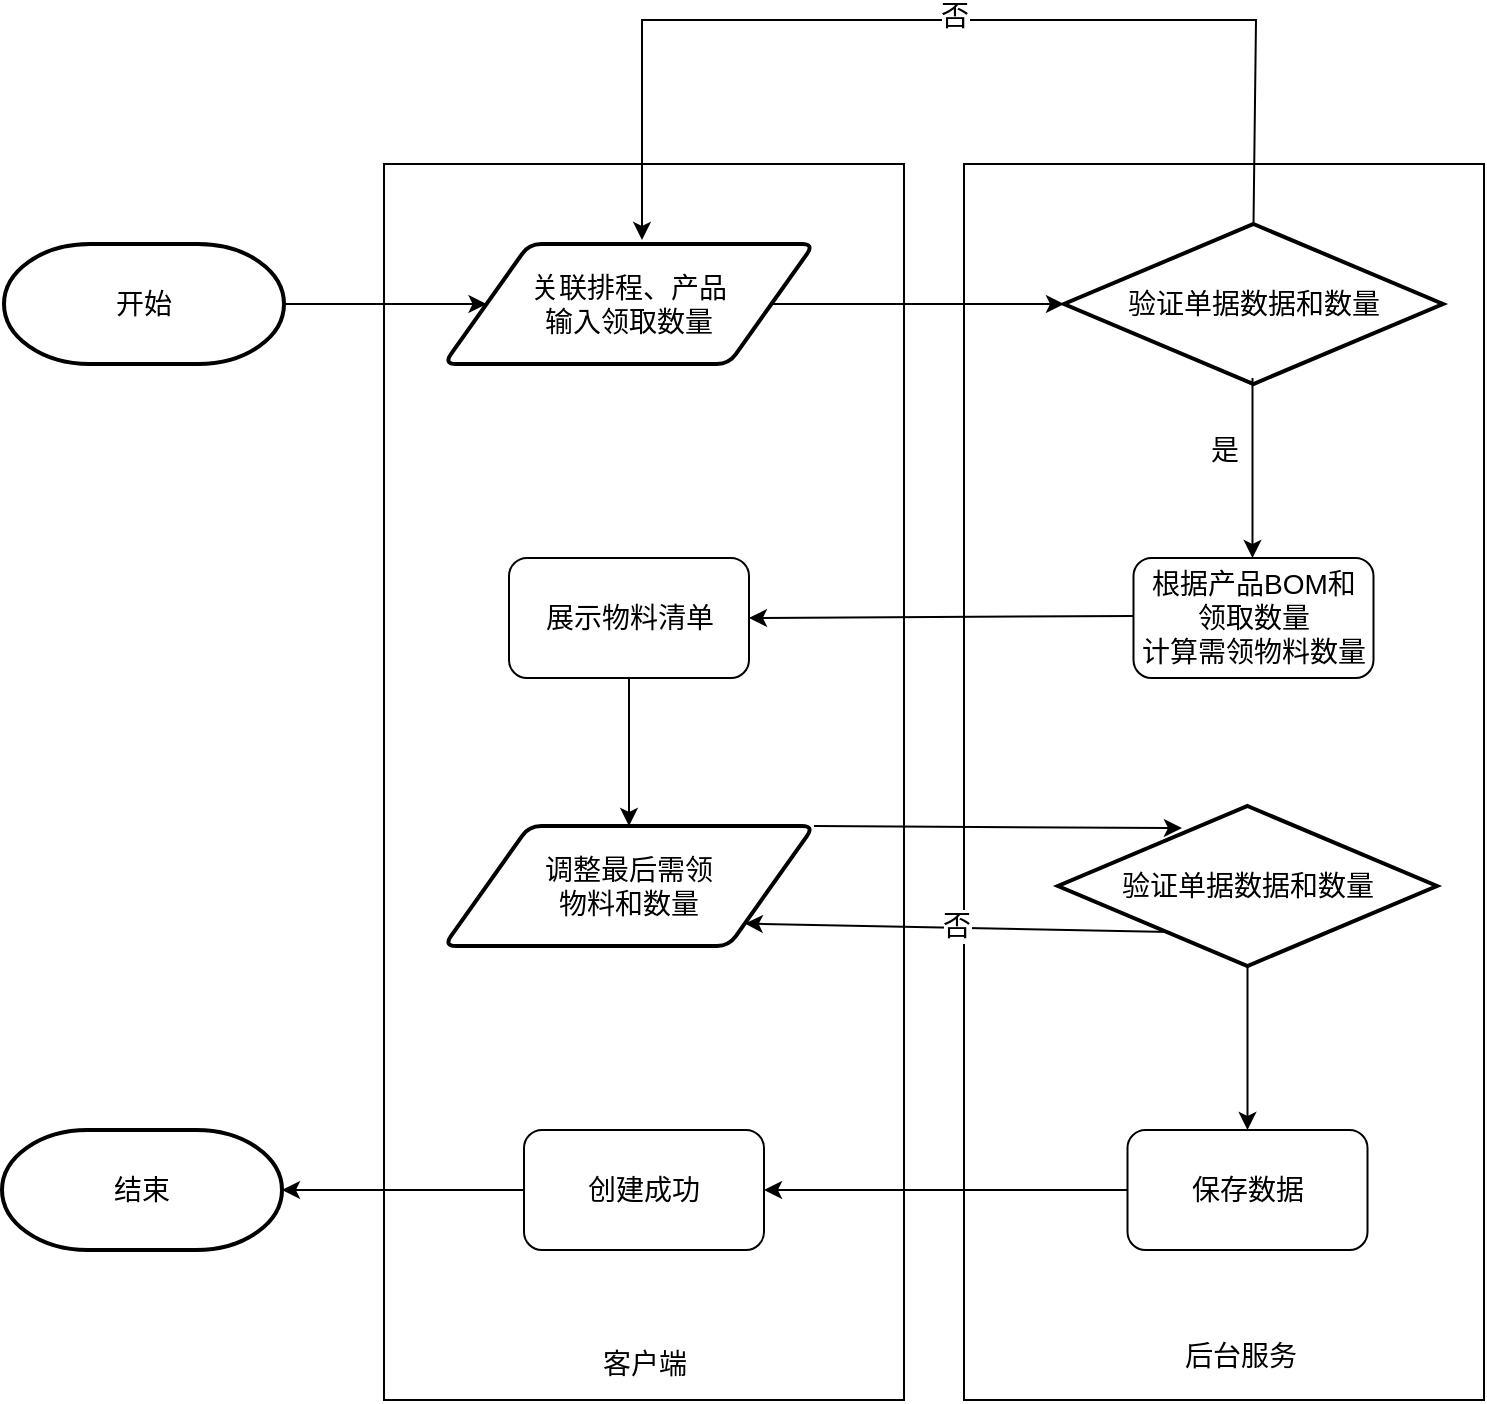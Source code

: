 <mxfile version="20.0.4" type="github">
  <diagram id="UtX-yBfO-ybP-oYsqEdY" name="第 1 页">
    <mxGraphModel dx="1422" dy="786" grid="1" gridSize="10" guides="1" tooltips="1" connect="1" arrows="1" fold="1" page="1" pageScale="1" pageWidth="1654" pageHeight="2336" math="0" shadow="0">
      <root>
        <mxCell id="0" />
        <mxCell id="1" parent="0" />
        <mxCell id="cR7EDDmq7v_sF_uvXE_5-1" value="" style="verticalLabelPosition=bottom;verticalAlign=top;html=1;shape=mxgraph.basic.rect;fillColor2=none;strokeWidth=1;size=20;indent=5;fontSize=14;" vertex="1" parent="1">
          <mxGeometry x="811" y="512" width="260" height="618" as="geometry" />
        </mxCell>
        <mxCell id="cR7EDDmq7v_sF_uvXE_5-2" value="" style="verticalLabelPosition=bottom;verticalAlign=top;html=1;shape=mxgraph.basic.rect;fillColor2=none;strokeWidth=1;size=20;indent=5;fontSize=14;" vertex="1" parent="1">
          <mxGeometry x="521" y="512" width="260" height="618" as="geometry" />
        </mxCell>
        <mxCell id="cR7EDDmq7v_sF_uvXE_5-3" value="开始" style="strokeWidth=2;html=1;shape=mxgraph.flowchart.terminator;whiteSpace=wrap;fontSize=14;" vertex="1" parent="1">
          <mxGeometry x="331" y="552" width="140" height="60" as="geometry" />
        </mxCell>
        <mxCell id="cR7EDDmq7v_sF_uvXE_5-4" value="关联排程、产品&lt;br&gt;输入领取数量" style="shape=parallelogram;html=1;strokeWidth=2;perimeter=parallelogramPerimeter;whiteSpace=wrap;rounded=1;arcSize=12;size=0.23;fontSize=14;" vertex="1" parent="1">
          <mxGeometry x="551" y="552" width="185" height="60" as="geometry" />
        </mxCell>
        <mxCell id="cR7EDDmq7v_sF_uvXE_5-5" value="验证单据数据和数量" style="strokeWidth=2;html=1;shape=mxgraph.flowchart.decision;whiteSpace=wrap;fontSize=14;" vertex="1" parent="1">
          <mxGeometry x="861" y="542" width="189.5" height="80" as="geometry" />
        </mxCell>
        <mxCell id="cR7EDDmq7v_sF_uvXE_5-6" value="结束" style="strokeWidth=2;html=1;shape=mxgraph.flowchart.terminator;whiteSpace=wrap;fontSize=14;" vertex="1" parent="1">
          <mxGeometry x="330" y="995" width="140" height="60" as="geometry" />
        </mxCell>
        <mxCell id="cR7EDDmq7v_sF_uvXE_5-7" value="是" style="text;html=1;align=center;verticalAlign=middle;resizable=0;points=[];autosize=1;strokeColor=none;fillColor=none;fontSize=14;" vertex="1" parent="1">
          <mxGeometry x="921" y="640" width="40" height="30" as="geometry" />
        </mxCell>
        <mxCell id="cR7EDDmq7v_sF_uvXE_5-8" value="根据产品BOM和&lt;br&gt;领取数量&lt;br&gt;计算需领物料数量" style="rounded=1;whiteSpace=wrap;html=1;fontSize=14;" vertex="1" parent="1">
          <mxGeometry x="895.75" y="709" width="120" height="60" as="geometry" />
        </mxCell>
        <mxCell id="cR7EDDmq7v_sF_uvXE_5-9" value="" style="endArrow=classic;html=1;rounded=0;fontSize=14;" edge="1" parent="1">
          <mxGeometry width="50" height="50" relative="1" as="geometry">
            <mxPoint x="955.25" y="619" as="sourcePoint" />
            <mxPoint x="955.25" y="709" as="targetPoint" />
          </mxGeometry>
        </mxCell>
        <mxCell id="cR7EDDmq7v_sF_uvXE_5-10" value="客户端" style="text;html=1;align=center;verticalAlign=middle;resizable=0;points=[];autosize=1;strokeColor=none;fillColor=none;fontSize=14;" vertex="1" parent="1">
          <mxGeometry x="616" y="1097" width="70" height="30" as="geometry" />
        </mxCell>
        <mxCell id="cR7EDDmq7v_sF_uvXE_5-11" value="后台服务" style="text;html=1;align=center;verticalAlign=middle;resizable=0;points=[];autosize=1;strokeColor=none;fillColor=none;fontSize=14;" vertex="1" parent="1">
          <mxGeometry x="908.75" y="1093" width="80" height="30" as="geometry" />
        </mxCell>
        <mxCell id="cR7EDDmq7v_sF_uvXE_5-12" value="" style="endArrow=classic;html=1;rounded=0;fontSize=14;exitX=1;exitY=0.5;exitDx=0;exitDy=0;exitPerimeter=0;entryX=0;entryY=0.5;entryDx=0;entryDy=0;" edge="1" parent="1" source="cR7EDDmq7v_sF_uvXE_5-3" target="cR7EDDmq7v_sF_uvXE_5-4">
          <mxGeometry width="50" height="50" relative="1" as="geometry">
            <mxPoint x="631" y="452" as="sourcePoint" />
            <mxPoint x="681" y="402" as="targetPoint" />
          </mxGeometry>
        </mxCell>
        <mxCell id="cR7EDDmq7v_sF_uvXE_5-13" value="" style="endArrow=classic;html=1;rounded=0;fontSize=14;exitX=1;exitY=0.5;exitDx=0;exitDy=0;entryX=0;entryY=0.5;entryDx=0;entryDy=0;entryPerimeter=0;" edge="1" parent="1" source="cR7EDDmq7v_sF_uvXE_5-4" target="cR7EDDmq7v_sF_uvXE_5-5">
          <mxGeometry width="50" height="50" relative="1" as="geometry">
            <mxPoint x="631" y="452" as="sourcePoint" />
            <mxPoint x="681" y="402" as="targetPoint" />
          </mxGeometry>
        </mxCell>
        <mxCell id="cR7EDDmq7v_sF_uvXE_5-16" value="展示物料清单" style="rounded=1;whiteSpace=wrap;html=1;fontSize=14;" vertex="1" parent="1">
          <mxGeometry x="583.5" y="709" width="120" height="60" as="geometry" />
        </mxCell>
        <mxCell id="cR7EDDmq7v_sF_uvXE_5-17" value="" style="endArrow=classic;html=1;rounded=0;fontSize=14;exitX=0;exitY=0.5;exitDx=0;exitDy=0;entryX=1;entryY=0.5;entryDx=0;entryDy=0;" edge="1" parent="1" target="cR7EDDmq7v_sF_uvXE_5-16">
          <mxGeometry width="50" height="50" relative="1" as="geometry">
            <mxPoint x="895.75" y="738" as="sourcePoint" />
            <mxPoint x="701" y="753" as="targetPoint" />
          </mxGeometry>
        </mxCell>
        <mxCell id="cR7EDDmq7v_sF_uvXE_5-19" value="" style="endArrow=classic;html=1;rounded=0;exitX=0.5;exitY=0;exitDx=0;exitDy=0;exitPerimeter=0;" edge="1" parent="1" source="cR7EDDmq7v_sF_uvXE_5-5">
          <mxGeometry width="50" height="50" relative="1" as="geometry">
            <mxPoint x="700" y="680" as="sourcePoint" />
            <mxPoint x="650" y="550" as="targetPoint" />
            <Array as="points">
              <mxPoint x="957" y="440" />
              <mxPoint x="650" y="440" />
            </Array>
          </mxGeometry>
        </mxCell>
        <mxCell id="cR7EDDmq7v_sF_uvXE_5-20" value="否" style="edgeLabel;html=1;align=center;verticalAlign=middle;resizable=0;points=[];fontSize=14;" vertex="1" connectable="0" parent="cR7EDDmq7v_sF_uvXE_5-19">
          <mxGeometry x="-0.025" y="-3" relative="1" as="geometry">
            <mxPoint y="1" as="offset" />
          </mxGeometry>
        </mxCell>
        <mxCell id="cR7EDDmq7v_sF_uvXE_5-22" value="调整最后需领&lt;br&gt;物料和数量" style="shape=parallelogram;html=1;strokeWidth=2;perimeter=parallelogramPerimeter;whiteSpace=wrap;rounded=1;arcSize=12;size=0.23;fontSize=14;" vertex="1" parent="1">
          <mxGeometry x="551" y="843" width="185" height="60" as="geometry" />
        </mxCell>
        <mxCell id="cR7EDDmq7v_sF_uvXE_5-23" value="" style="endArrow=classic;html=1;rounded=0;fontSize=14;exitX=0.5;exitY=1;exitDx=0;exitDy=0;entryX=0.5;entryY=0;entryDx=0;entryDy=0;" edge="1" parent="1" source="cR7EDDmq7v_sF_uvXE_5-16" target="cR7EDDmq7v_sF_uvXE_5-22">
          <mxGeometry width="50" height="50" relative="1" as="geometry">
            <mxPoint x="700" y="760" as="sourcePoint" />
            <mxPoint x="750" y="710" as="targetPoint" />
          </mxGeometry>
        </mxCell>
        <mxCell id="cR7EDDmq7v_sF_uvXE_5-25" value="验证单据数据和数量" style="strokeWidth=2;html=1;shape=mxgraph.flowchart.decision;whiteSpace=wrap;fontSize=14;" vertex="1" parent="1">
          <mxGeometry x="858" y="833" width="189.5" height="80" as="geometry" />
        </mxCell>
        <mxCell id="cR7EDDmq7v_sF_uvXE_5-26" value="" style="endArrow=classic;html=1;rounded=0;fontSize=14;exitX=0.296;exitY=0.788;exitDx=0;exitDy=0;exitPerimeter=0;entryX=1;entryY=1;entryDx=0;entryDy=0;" edge="1" parent="1" source="cR7EDDmq7v_sF_uvXE_5-25" target="cR7EDDmq7v_sF_uvXE_5-22">
          <mxGeometry width="50" height="50" relative="1" as="geometry">
            <mxPoint x="858" y="895" as="sourcePoint" />
            <mxPoint x="714.725" y="895" as="targetPoint" />
          </mxGeometry>
        </mxCell>
        <mxCell id="cR7EDDmq7v_sF_uvXE_5-27" value="否" style="edgeLabel;html=1;align=center;verticalAlign=middle;resizable=0;points=[];fontSize=14;" vertex="1" connectable="0" parent="cR7EDDmq7v_sF_uvXE_5-26">
          <mxGeometry x="0.239" y="1" relative="1" as="geometry">
            <mxPoint x="25" y="-2" as="offset" />
          </mxGeometry>
        </mxCell>
        <mxCell id="cR7EDDmq7v_sF_uvXE_5-29" value="保存数据" style="rounded=1;whiteSpace=wrap;html=1;fontSize=14;" vertex="1" parent="1">
          <mxGeometry x="892.75" y="995" width="120" height="60" as="geometry" />
        </mxCell>
        <mxCell id="cR7EDDmq7v_sF_uvXE_5-30" value="" style="endArrow=classic;html=1;rounded=0;fontSize=14;entryX=0.5;entryY=0;entryDx=0;entryDy=0;exitX=0.5;exitY=1;exitDx=0;exitDy=0;exitPerimeter=0;" edge="1" parent="1" source="cR7EDDmq7v_sF_uvXE_5-25" target="cR7EDDmq7v_sF_uvXE_5-29">
          <mxGeometry width="50" height="50" relative="1" as="geometry">
            <mxPoint x="700" y="880" as="sourcePoint" />
            <mxPoint x="750" y="830" as="targetPoint" />
          </mxGeometry>
        </mxCell>
        <mxCell id="cR7EDDmq7v_sF_uvXE_5-31" value="创建成功" style="rounded=1;whiteSpace=wrap;html=1;fontSize=14;" vertex="1" parent="1">
          <mxGeometry x="591" y="995" width="120" height="60" as="geometry" />
        </mxCell>
        <mxCell id="cR7EDDmq7v_sF_uvXE_5-32" value="" style="endArrow=classic;html=1;rounded=0;fontSize=14;exitX=0;exitY=0.5;exitDx=0;exitDy=0;entryX=1;entryY=0.5;entryDx=0;entryDy=0;" edge="1" parent="1" source="cR7EDDmq7v_sF_uvXE_5-29" target="cR7EDDmq7v_sF_uvXE_5-31">
          <mxGeometry width="50" height="50" relative="1" as="geometry">
            <mxPoint x="700" y="980" as="sourcePoint" />
            <mxPoint x="750" y="930" as="targetPoint" />
          </mxGeometry>
        </mxCell>
        <mxCell id="cR7EDDmq7v_sF_uvXE_5-33" value="" style="endArrow=classic;html=1;rounded=0;fontSize=14;exitX=0;exitY=0.5;exitDx=0;exitDy=0;entryX=1;entryY=0.5;entryDx=0;entryDy=0;entryPerimeter=0;" edge="1" parent="1" source="cR7EDDmq7v_sF_uvXE_5-31" target="cR7EDDmq7v_sF_uvXE_5-6">
          <mxGeometry width="50" height="50" relative="1" as="geometry">
            <mxPoint x="700" y="980" as="sourcePoint" />
            <mxPoint x="750" y="930" as="targetPoint" />
          </mxGeometry>
        </mxCell>
        <mxCell id="cR7EDDmq7v_sF_uvXE_5-34" value="" style="endArrow=classic;html=1;rounded=0;fontSize=14;entryX=0.327;entryY=0.138;entryDx=0;entryDy=0;entryPerimeter=0;exitX=1;exitY=0;exitDx=0;exitDy=0;" edge="1" parent="1" source="cR7EDDmq7v_sF_uvXE_5-22" target="cR7EDDmq7v_sF_uvXE_5-25">
          <mxGeometry width="50" height="50" relative="1" as="geometry">
            <mxPoint x="700" y="900" as="sourcePoint" />
            <mxPoint x="750" y="850" as="targetPoint" />
          </mxGeometry>
        </mxCell>
      </root>
    </mxGraphModel>
  </diagram>
</mxfile>
